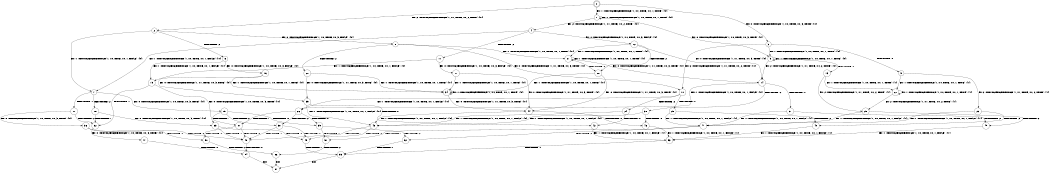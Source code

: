 digraph BCG {
size = "7, 10.5";
center = TRUE;
node [shape = circle];
0 [peripheries = 2];
0 -> 1 [label = "EX !1 !ATOMIC_EXCH_BRANCH (1, +0, TRUE, +0, 1, TRUE) !{0}"];
0 -> 2 [label = "EX !2 !ATOMIC_EXCH_BRANCH (1, +1, TRUE, +0, 2, TRUE) !{0}"];
0 -> 3 [label = "EX !0 !ATOMIC_EXCH_BRANCH (1, +0, TRUE, +0, 3, TRUE) !{0}"];
1 -> 4 [label = "EX !2 !ATOMIC_EXCH_BRANCH (1, +1, TRUE, +0, 2, TRUE) !{0}"];
1 -> 5 [label = "EX !0 !ATOMIC_EXCH_BRANCH (1, +0, TRUE, +0, 3, TRUE) !{0}"];
1 -> 1 [label = "EX !1 !ATOMIC_EXCH_BRANCH (1, +0, TRUE, +0, 1, TRUE) !{0}"];
2 -> 6 [label = "TERMINATE !2"];
2 -> 7 [label = "EX !1 !ATOMIC_EXCH_BRANCH (1, +0, TRUE, +0, 1, FALSE) !{0}"];
2 -> 8 [label = "EX !0 !ATOMIC_EXCH_BRANCH (1, +0, TRUE, +0, 3, FALSE) !{0}"];
3 -> 9 [label = "TERMINATE !0"];
3 -> 5 [label = "EX !1 !ATOMIC_EXCH_BRANCH (1, +0, TRUE, +0, 1, TRUE) !{0}"];
3 -> 10 [label = "EX !2 !ATOMIC_EXCH_BRANCH (1, +1, TRUE, +0, 2, TRUE) !{0}"];
4 -> 11 [label = "TERMINATE !2"];
4 -> 12 [label = "EX !0 !ATOMIC_EXCH_BRANCH (1, +0, TRUE, +0, 3, FALSE) !{0}"];
4 -> 7 [label = "EX !1 !ATOMIC_EXCH_BRANCH (1, +0, TRUE, +0, 1, FALSE) !{0}"];
5 -> 13 [label = "TERMINATE !0"];
5 -> 14 [label = "EX !2 !ATOMIC_EXCH_BRANCH (1, +1, TRUE, +0, 2, TRUE) !{0}"];
5 -> 5 [label = "EX !1 !ATOMIC_EXCH_BRANCH (1, +0, TRUE, +0, 1, TRUE) !{0}"];
6 -> 15 [label = "EX !1 !ATOMIC_EXCH_BRANCH (1, +0, TRUE, +0, 1, FALSE) !{0}"];
6 -> 16 [label = "EX !0 !ATOMIC_EXCH_BRANCH (1, +0, TRUE, +0, 3, FALSE) !{0}"];
7 -> 17 [label = "TERMINATE !1"];
7 -> 18 [label = "TERMINATE !2"];
7 -> 19 [label = "EX !0 !ATOMIC_EXCH_BRANCH (1, +0, TRUE, +0, 3, TRUE) !{0}"];
8 -> 20 [label = "TERMINATE !2"];
8 -> 21 [label = "EX !1 !ATOMIC_EXCH_BRANCH (1, +0, TRUE, +0, 1, TRUE) !{0}"];
8 -> 10 [label = "EX !0 !ATOMIC_EXCH_BRANCH (1, +1, TRUE, +0, 3, TRUE) !{0}"];
9 -> 22 [label = "EX !1 !ATOMIC_EXCH_BRANCH (1, +0, TRUE, +0, 1, TRUE) !{1}"];
9 -> 23 [label = "EX !2 !ATOMIC_EXCH_BRANCH (1, +1, TRUE, +0, 2, TRUE) !{1}"];
10 -> 24 [label = "TERMINATE !2"];
10 -> 25 [label = "TERMINATE !0"];
10 -> 26 [label = "EX !1 !ATOMIC_EXCH_BRANCH (1, +0, TRUE, +0, 1, FALSE) !{0}"];
11 -> 27 [label = "EX !0 !ATOMIC_EXCH_BRANCH (1, +0, TRUE, +0, 3, FALSE) !{0}"];
11 -> 15 [label = "EX !1 !ATOMIC_EXCH_BRANCH (1, +0, TRUE, +0, 1, FALSE) !{0}"];
12 -> 28 [label = "TERMINATE !2"];
12 -> 21 [label = "EX !1 !ATOMIC_EXCH_BRANCH (1, +0, TRUE, +0, 1, TRUE) !{0}"];
12 -> 14 [label = "EX !0 !ATOMIC_EXCH_BRANCH (1, +1, TRUE, +0, 3, TRUE) !{0}"];
13 -> 29 [label = "EX !2 !ATOMIC_EXCH_BRANCH (1, +1, TRUE, +0, 2, TRUE) !{1}"];
13 -> 22 [label = "EX !1 !ATOMIC_EXCH_BRANCH (1, +0, TRUE, +0, 1, TRUE) !{1}"];
14 -> 30 [label = "TERMINATE !2"];
14 -> 31 [label = "TERMINATE !0"];
14 -> 26 [label = "EX !1 !ATOMIC_EXCH_BRANCH (1, +0, TRUE, +0, 1, FALSE) !{0}"];
15 -> 32 [label = "TERMINATE !1"];
15 -> 33 [label = "EX !0 !ATOMIC_EXCH_BRANCH (1, +0, TRUE, +0, 3, TRUE) !{0}"];
16 -> 34 [label = "EX !1 !ATOMIC_EXCH_BRANCH (1, +0, TRUE, +0, 1, TRUE) !{0}"];
16 -> 35 [label = "EX !0 !ATOMIC_EXCH_BRANCH (1, +1, TRUE, +0, 3, TRUE) !{0}"];
17 -> 32 [label = "TERMINATE !2"];
17 -> 36 [label = "EX !0 !ATOMIC_EXCH_BRANCH (1, +0, TRUE, +0, 3, TRUE) !{0}"];
18 -> 32 [label = "TERMINATE !1"];
18 -> 33 [label = "EX !0 !ATOMIC_EXCH_BRANCH (1, +0, TRUE, +0, 3, TRUE) !{0}"];
19 -> 37 [label = "TERMINATE !1"];
19 -> 38 [label = "TERMINATE !2"];
19 -> 39 [label = "TERMINATE !0"];
20 -> 34 [label = "EX !1 !ATOMIC_EXCH_BRANCH (1, +0, TRUE, +0, 1, TRUE) !{0}"];
20 -> 35 [label = "EX !0 !ATOMIC_EXCH_BRANCH (1, +1, TRUE, +0, 3, TRUE) !{0}"];
21 -> 28 [label = "TERMINATE !2"];
21 -> 21 [label = "EX !1 !ATOMIC_EXCH_BRANCH (1, +0, TRUE, +0, 1, TRUE) !{0}"];
21 -> 14 [label = "EX !0 !ATOMIC_EXCH_BRANCH (1, +1, TRUE, +0, 3, TRUE) !{0}"];
22 -> 29 [label = "EX !2 !ATOMIC_EXCH_BRANCH (1, +1, TRUE, +0, 2, TRUE) !{1}"];
22 -> 22 [label = "EX !1 !ATOMIC_EXCH_BRANCH (1, +0, TRUE, +0, 1, TRUE) !{1}"];
23 -> 40 [label = "TERMINATE !2"];
23 -> 41 [label = "EX !1 !ATOMIC_EXCH_BRANCH (1, +0, TRUE, +0, 1, FALSE) !{1}"];
24 -> 42 [label = "TERMINATE !0"];
24 -> 43 [label = "EX !1 !ATOMIC_EXCH_BRANCH (1, +0, TRUE, +0, 1, FALSE) !{0}"];
25 -> 40 [label = "TERMINATE !2"];
25 -> 41 [label = "EX !1 !ATOMIC_EXCH_BRANCH (1, +0, TRUE, +0, 1, FALSE) !{1}"];
26 -> 37 [label = "TERMINATE !1"];
26 -> 38 [label = "TERMINATE !2"];
26 -> 39 [label = "TERMINATE !0"];
27 -> 34 [label = "EX !1 !ATOMIC_EXCH_BRANCH (1, +0, TRUE, +0, 1, TRUE) !{0}"];
27 -> 44 [label = "EX !0 !ATOMIC_EXCH_BRANCH (1, +1, TRUE, +0, 3, TRUE) !{0}"];
28 -> 34 [label = "EX !1 !ATOMIC_EXCH_BRANCH (1, +0, TRUE, +0, 1, TRUE) !{0}"];
28 -> 44 [label = "EX !0 !ATOMIC_EXCH_BRANCH (1, +1, TRUE, +0, 3, TRUE) !{0}"];
29 -> 45 [label = "TERMINATE !2"];
29 -> 41 [label = "EX !1 !ATOMIC_EXCH_BRANCH (1, +0, TRUE, +0, 1, FALSE) !{1}"];
30 -> 46 [label = "TERMINATE !0"];
30 -> 43 [label = "EX !1 !ATOMIC_EXCH_BRANCH (1, +0, TRUE, +0, 1, FALSE) !{0}"];
31 -> 45 [label = "TERMINATE !2"];
31 -> 41 [label = "EX !1 !ATOMIC_EXCH_BRANCH (1, +0, TRUE, +0, 1, FALSE) !{1}"];
32 -> 47 [label = "EX !0 !ATOMIC_EXCH_BRANCH (1, +0, TRUE, +0, 3, TRUE) !{0}"];
33 -> 48 [label = "TERMINATE !1"];
33 -> 49 [label = "TERMINATE !0"];
34 -> 34 [label = "EX !1 !ATOMIC_EXCH_BRANCH (1, +0, TRUE, +0, 1, TRUE) !{0}"];
34 -> 44 [label = "EX !0 !ATOMIC_EXCH_BRANCH (1, +1, TRUE, +0, 3, TRUE) !{0}"];
35 -> 42 [label = "TERMINATE !0"];
35 -> 43 [label = "EX !1 !ATOMIC_EXCH_BRANCH (1, +0, TRUE, +0, 1, FALSE) !{0}"];
36 -> 48 [label = "TERMINATE !2"];
36 -> 50 [label = "TERMINATE !0"];
37 -> 48 [label = "TERMINATE !2"];
37 -> 50 [label = "TERMINATE !0"];
38 -> 48 [label = "TERMINATE !1"];
38 -> 49 [label = "TERMINATE !0"];
39 -> 51 [label = "TERMINATE !1"];
39 -> 52 [label = "TERMINATE !2"];
40 -> 53 [label = "EX !1 !ATOMIC_EXCH_BRANCH (1, +0, TRUE, +0, 1, FALSE) !{1}"];
41 -> 51 [label = "TERMINATE !1"];
41 -> 52 [label = "TERMINATE !2"];
42 -> 53 [label = "EX !1 !ATOMIC_EXCH_BRANCH (1, +0, TRUE, +0, 1, FALSE) !{1}"];
43 -> 48 [label = "TERMINATE !1"];
43 -> 49 [label = "TERMINATE !0"];
44 -> 46 [label = "TERMINATE !0"];
44 -> 43 [label = "EX !1 !ATOMIC_EXCH_BRANCH (1, +0, TRUE, +0, 1, FALSE) !{0}"];
45 -> 53 [label = "EX !1 !ATOMIC_EXCH_BRANCH (1, +0, TRUE, +0, 1, FALSE) !{1}"];
46 -> 53 [label = "EX !1 !ATOMIC_EXCH_BRANCH (1, +0, TRUE, +0, 1, FALSE) !{1}"];
47 -> 54 [label = "TERMINATE !0"];
48 -> 54 [label = "TERMINATE !0"];
49 -> 55 [label = "TERMINATE !1"];
50 -> 56 [label = "TERMINATE !2"];
51 -> 56 [label = "TERMINATE !2"];
52 -> 55 [label = "TERMINATE !1"];
53 -> 55 [label = "TERMINATE !1"];
54 -> 57 [label = "exit"];
55 -> 57 [label = "exit"];
56 -> 57 [label = "exit"];
}
